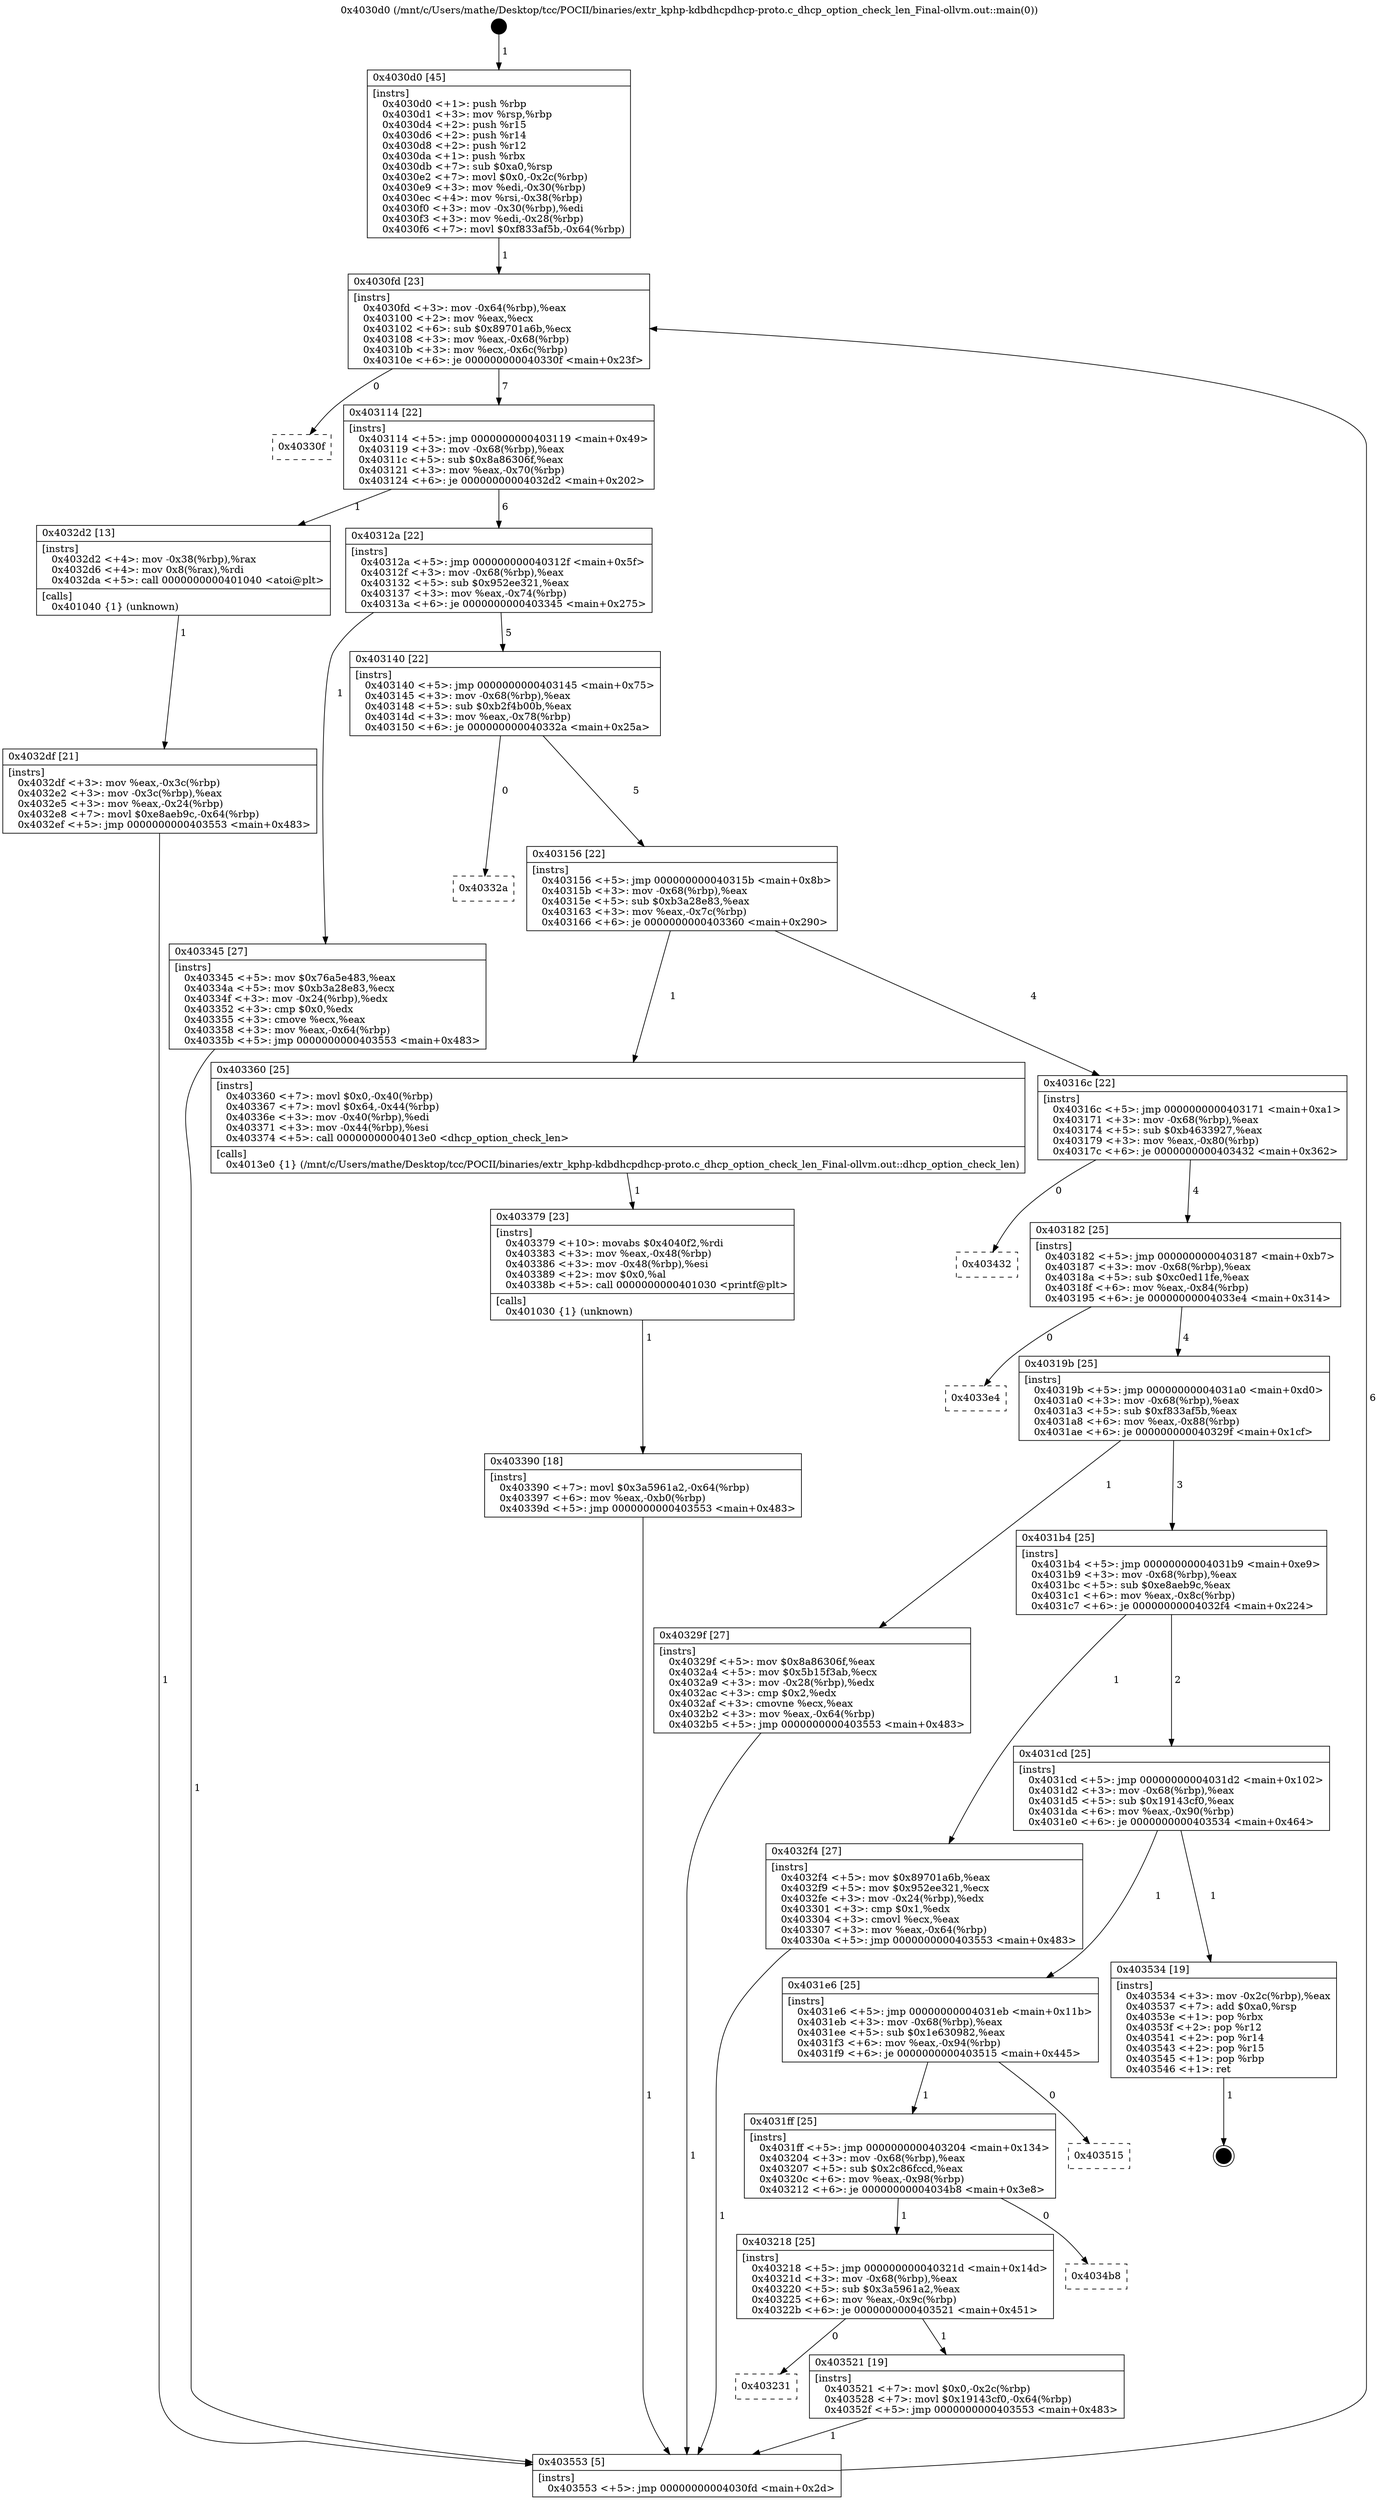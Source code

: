 digraph "0x4030d0" {
  label = "0x4030d0 (/mnt/c/Users/mathe/Desktop/tcc/POCII/binaries/extr_kphp-kdbdhcpdhcp-proto.c_dhcp_option_check_len_Final-ollvm.out::main(0))"
  labelloc = "t"
  node[shape=record]

  Entry [label="",width=0.3,height=0.3,shape=circle,fillcolor=black,style=filled]
  "0x4030fd" [label="{
     0x4030fd [23]\l
     | [instrs]\l
     &nbsp;&nbsp;0x4030fd \<+3\>: mov -0x64(%rbp),%eax\l
     &nbsp;&nbsp;0x403100 \<+2\>: mov %eax,%ecx\l
     &nbsp;&nbsp;0x403102 \<+6\>: sub $0x89701a6b,%ecx\l
     &nbsp;&nbsp;0x403108 \<+3\>: mov %eax,-0x68(%rbp)\l
     &nbsp;&nbsp;0x40310b \<+3\>: mov %ecx,-0x6c(%rbp)\l
     &nbsp;&nbsp;0x40310e \<+6\>: je 000000000040330f \<main+0x23f\>\l
  }"]
  "0x40330f" [label="{
     0x40330f\l
  }", style=dashed]
  "0x403114" [label="{
     0x403114 [22]\l
     | [instrs]\l
     &nbsp;&nbsp;0x403114 \<+5\>: jmp 0000000000403119 \<main+0x49\>\l
     &nbsp;&nbsp;0x403119 \<+3\>: mov -0x68(%rbp),%eax\l
     &nbsp;&nbsp;0x40311c \<+5\>: sub $0x8a86306f,%eax\l
     &nbsp;&nbsp;0x403121 \<+3\>: mov %eax,-0x70(%rbp)\l
     &nbsp;&nbsp;0x403124 \<+6\>: je 00000000004032d2 \<main+0x202\>\l
  }"]
  Exit [label="",width=0.3,height=0.3,shape=circle,fillcolor=black,style=filled,peripheries=2]
  "0x4032d2" [label="{
     0x4032d2 [13]\l
     | [instrs]\l
     &nbsp;&nbsp;0x4032d2 \<+4\>: mov -0x38(%rbp),%rax\l
     &nbsp;&nbsp;0x4032d6 \<+4\>: mov 0x8(%rax),%rdi\l
     &nbsp;&nbsp;0x4032da \<+5\>: call 0000000000401040 \<atoi@plt\>\l
     | [calls]\l
     &nbsp;&nbsp;0x401040 \{1\} (unknown)\l
  }"]
  "0x40312a" [label="{
     0x40312a [22]\l
     | [instrs]\l
     &nbsp;&nbsp;0x40312a \<+5\>: jmp 000000000040312f \<main+0x5f\>\l
     &nbsp;&nbsp;0x40312f \<+3\>: mov -0x68(%rbp),%eax\l
     &nbsp;&nbsp;0x403132 \<+5\>: sub $0x952ee321,%eax\l
     &nbsp;&nbsp;0x403137 \<+3\>: mov %eax,-0x74(%rbp)\l
     &nbsp;&nbsp;0x40313a \<+6\>: je 0000000000403345 \<main+0x275\>\l
  }"]
  "0x403231" [label="{
     0x403231\l
  }", style=dashed]
  "0x403345" [label="{
     0x403345 [27]\l
     | [instrs]\l
     &nbsp;&nbsp;0x403345 \<+5\>: mov $0x76a5e483,%eax\l
     &nbsp;&nbsp;0x40334a \<+5\>: mov $0xb3a28e83,%ecx\l
     &nbsp;&nbsp;0x40334f \<+3\>: mov -0x24(%rbp),%edx\l
     &nbsp;&nbsp;0x403352 \<+3\>: cmp $0x0,%edx\l
     &nbsp;&nbsp;0x403355 \<+3\>: cmove %ecx,%eax\l
     &nbsp;&nbsp;0x403358 \<+3\>: mov %eax,-0x64(%rbp)\l
     &nbsp;&nbsp;0x40335b \<+5\>: jmp 0000000000403553 \<main+0x483\>\l
  }"]
  "0x403140" [label="{
     0x403140 [22]\l
     | [instrs]\l
     &nbsp;&nbsp;0x403140 \<+5\>: jmp 0000000000403145 \<main+0x75\>\l
     &nbsp;&nbsp;0x403145 \<+3\>: mov -0x68(%rbp),%eax\l
     &nbsp;&nbsp;0x403148 \<+5\>: sub $0xb2f4b00b,%eax\l
     &nbsp;&nbsp;0x40314d \<+3\>: mov %eax,-0x78(%rbp)\l
     &nbsp;&nbsp;0x403150 \<+6\>: je 000000000040332a \<main+0x25a\>\l
  }"]
  "0x403521" [label="{
     0x403521 [19]\l
     | [instrs]\l
     &nbsp;&nbsp;0x403521 \<+7\>: movl $0x0,-0x2c(%rbp)\l
     &nbsp;&nbsp;0x403528 \<+7\>: movl $0x19143cf0,-0x64(%rbp)\l
     &nbsp;&nbsp;0x40352f \<+5\>: jmp 0000000000403553 \<main+0x483\>\l
  }"]
  "0x40332a" [label="{
     0x40332a\l
  }", style=dashed]
  "0x403156" [label="{
     0x403156 [22]\l
     | [instrs]\l
     &nbsp;&nbsp;0x403156 \<+5\>: jmp 000000000040315b \<main+0x8b\>\l
     &nbsp;&nbsp;0x40315b \<+3\>: mov -0x68(%rbp),%eax\l
     &nbsp;&nbsp;0x40315e \<+5\>: sub $0xb3a28e83,%eax\l
     &nbsp;&nbsp;0x403163 \<+3\>: mov %eax,-0x7c(%rbp)\l
     &nbsp;&nbsp;0x403166 \<+6\>: je 0000000000403360 \<main+0x290\>\l
  }"]
  "0x403218" [label="{
     0x403218 [25]\l
     | [instrs]\l
     &nbsp;&nbsp;0x403218 \<+5\>: jmp 000000000040321d \<main+0x14d\>\l
     &nbsp;&nbsp;0x40321d \<+3\>: mov -0x68(%rbp),%eax\l
     &nbsp;&nbsp;0x403220 \<+5\>: sub $0x3a5961a2,%eax\l
     &nbsp;&nbsp;0x403225 \<+6\>: mov %eax,-0x9c(%rbp)\l
     &nbsp;&nbsp;0x40322b \<+6\>: je 0000000000403521 \<main+0x451\>\l
  }"]
  "0x403360" [label="{
     0x403360 [25]\l
     | [instrs]\l
     &nbsp;&nbsp;0x403360 \<+7\>: movl $0x0,-0x40(%rbp)\l
     &nbsp;&nbsp;0x403367 \<+7\>: movl $0x64,-0x44(%rbp)\l
     &nbsp;&nbsp;0x40336e \<+3\>: mov -0x40(%rbp),%edi\l
     &nbsp;&nbsp;0x403371 \<+3\>: mov -0x44(%rbp),%esi\l
     &nbsp;&nbsp;0x403374 \<+5\>: call 00000000004013e0 \<dhcp_option_check_len\>\l
     | [calls]\l
     &nbsp;&nbsp;0x4013e0 \{1\} (/mnt/c/Users/mathe/Desktop/tcc/POCII/binaries/extr_kphp-kdbdhcpdhcp-proto.c_dhcp_option_check_len_Final-ollvm.out::dhcp_option_check_len)\l
  }"]
  "0x40316c" [label="{
     0x40316c [22]\l
     | [instrs]\l
     &nbsp;&nbsp;0x40316c \<+5\>: jmp 0000000000403171 \<main+0xa1\>\l
     &nbsp;&nbsp;0x403171 \<+3\>: mov -0x68(%rbp),%eax\l
     &nbsp;&nbsp;0x403174 \<+5\>: sub $0xb4633927,%eax\l
     &nbsp;&nbsp;0x403179 \<+3\>: mov %eax,-0x80(%rbp)\l
     &nbsp;&nbsp;0x40317c \<+6\>: je 0000000000403432 \<main+0x362\>\l
  }"]
  "0x4034b8" [label="{
     0x4034b8\l
  }", style=dashed]
  "0x403432" [label="{
     0x403432\l
  }", style=dashed]
  "0x403182" [label="{
     0x403182 [25]\l
     | [instrs]\l
     &nbsp;&nbsp;0x403182 \<+5\>: jmp 0000000000403187 \<main+0xb7\>\l
     &nbsp;&nbsp;0x403187 \<+3\>: mov -0x68(%rbp),%eax\l
     &nbsp;&nbsp;0x40318a \<+5\>: sub $0xc0ed11fe,%eax\l
     &nbsp;&nbsp;0x40318f \<+6\>: mov %eax,-0x84(%rbp)\l
     &nbsp;&nbsp;0x403195 \<+6\>: je 00000000004033e4 \<main+0x314\>\l
  }"]
  "0x4031ff" [label="{
     0x4031ff [25]\l
     | [instrs]\l
     &nbsp;&nbsp;0x4031ff \<+5\>: jmp 0000000000403204 \<main+0x134\>\l
     &nbsp;&nbsp;0x403204 \<+3\>: mov -0x68(%rbp),%eax\l
     &nbsp;&nbsp;0x403207 \<+5\>: sub $0x2c86fccd,%eax\l
     &nbsp;&nbsp;0x40320c \<+6\>: mov %eax,-0x98(%rbp)\l
     &nbsp;&nbsp;0x403212 \<+6\>: je 00000000004034b8 \<main+0x3e8\>\l
  }"]
  "0x4033e4" [label="{
     0x4033e4\l
  }", style=dashed]
  "0x40319b" [label="{
     0x40319b [25]\l
     | [instrs]\l
     &nbsp;&nbsp;0x40319b \<+5\>: jmp 00000000004031a0 \<main+0xd0\>\l
     &nbsp;&nbsp;0x4031a0 \<+3\>: mov -0x68(%rbp),%eax\l
     &nbsp;&nbsp;0x4031a3 \<+5\>: sub $0xf833af5b,%eax\l
     &nbsp;&nbsp;0x4031a8 \<+6\>: mov %eax,-0x88(%rbp)\l
     &nbsp;&nbsp;0x4031ae \<+6\>: je 000000000040329f \<main+0x1cf\>\l
  }"]
  "0x403515" [label="{
     0x403515\l
  }", style=dashed]
  "0x40329f" [label="{
     0x40329f [27]\l
     | [instrs]\l
     &nbsp;&nbsp;0x40329f \<+5\>: mov $0x8a86306f,%eax\l
     &nbsp;&nbsp;0x4032a4 \<+5\>: mov $0x5b15f3ab,%ecx\l
     &nbsp;&nbsp;0x4032a9 \<+3\>: mov -0x28(%rbp),%edx\l
     &nbsp;&nbsp;0x4032ac \<+3\>: cmp $0x2,%edx\l
     &nbsp;&nbsp;0x4032af \<+3\>: cmovne %ecx,%eax\l
     &nbsp;&nbsp;0x4032b2 \<+3\>: mov %eax,-0x64(%rbp)\l
     &nbsp;&nbsp;0x4032b5 \<+5\>: jmp 0000000000403553 \<main+0x483\>\l
  }"]
  "0x4031b4" [label="{
     0x4031b4 [25]\l
     | [instrs]\l
     &nbsp;&nbsp;0x4031b4 \<+5\>: jmp 00000000004031b9 \<main+0xe9\>\l
     &nbsp;&nbsp;0x4031b9 \<+3\>: mov -0x68(%rbp),%eax\l
     &nbsp;&nbsp;0x4031bc \<+5\>: sub $0xe8aeb9c,%eax\l
     &nbsp;&nbsp;0x4031c1 \<+6\>: mov %eax,-0x8c(%rbp)\l
     &nbsp;&nbsp;0x4031c7 \<+6\>: je 00000000004032f4 \<main+0x224\>\l
  }"]
  "0x403553" [label="{
     0x403553 [5]\l
     | [instrs]\l
     &nbsp;&nbsp;0x403553 \<+5\>: jmp 00000000004030fd \<main+0x2d\>\l
  }"]
  "0x4030d0" [label="{
     0x4030d0 [45]\l
     | [instrs]\l
     &nbsp;&nbsp;0x4030d0 \<+1\>: push %rbp\l
     &nbsp;&nbsp;0x4030d1 \<+3\>: mov %rsp,%rbp\l
     &nbsp;&nbsp;0x4030d4 \<+2\>: push %r15\l
     &nbsp;&nbsp;0x4030d6 \<+2\>: push %r14\l
     &nbsp;&nbsp;0x4030d8 \<+2\>: push %r12\l
     &nbsp;&nbsp;0x4030da \<+1\>: push %rbx\l
     &nbsp;&nbsp;0x4030db \<+7\>: sub $0xa0,%rsp\l
     &nbsp;&nbsp;0x4030e2 \<+7\>: movl $0x0,-0x2c(%rbp)\l
     &nbsp;&nbsp;0x4030e9 \<+3\>: mov %edi,-0x30(%rbp)\l
     &nbsp;&nbsp;0x4030ec \<+4\>: mov %rsi,-0x38(%rbp)\l
     &nbsp;&nbsp;0x4030f0 \<+3\>: mov -0x30(%rbp),%edi\l
     &nbsp;&nbsp;0x4030f3 \<+3\>: mov %edi,-0x28(%rbp)\l
     &nbsp;&nbsp;0x4030f6 \<+7\>: movl $0xf833af5b,-0x64(%rbp)\l
  }"]
  "0x4032df" [label="{
     0x4032df [21]\l
     | [instrs]\l
     &nbsp;&nbsp;0x4032df \<+3\>: mov %eax,-0x3c(%rbp)\l
     &nbsp;&nbsp;0x4032e2 \<+3\>: mov -0x3c(%rbp),%eax\l
     &nbsp;&nbsp;0x4032e5 \<+3\>: mov %eax,-0x24(%rbp)\l
     &nbsp;&nbsp;0x4032e8 \<+7\>: movl $0xe8aeb9c,-0x64(%rbp)\l
     &nbsp;&nbsp;0x4032ef \<+5\>: jmp 0000000000403553 \<main+0x483\>\l
  }"]
  "0x4031e6" [label="{
     0x4031e6 [25]\l
     | [instrs]\l
     &nbsp;&nbsp;0x4031e6 \<+5\>: jmp 00000000004031eb \<main+0x11b\>\l
     &nbsp;&nbsp;0x4031eb \<+3\>: mov -0x68(%rbp),%eax\l
     &nbsp;&nbsp;0x4031ee \<+5\>: sub $0x1e630982,%eax\l
     &nbsp;&nbsp;0x4031f3 \<+6\>: mov %eax,-0x94(%rbp)\l
     &nbsp;&nbsp;0x4031f9 \<+6\>: je 0000000000403515 \<main+0x445\>\l
  }"]
  "0x4032f4" [label="{
     0x4032f4 [27]\l
     | [instrs]\l
     &nbsp;&nbsp;0x4032f4 \<+5\>: mov $0x89701a6b,%eax\l
     &nbsp;&nbsp;0x4032f9 \<+5\>: mov $0x952ee321,%ecx\l
     &nbsp;&nbsp;0x4032fe \<+3\>: mov -0x24(%rbp),%edx\l
     &nbsp;&nbsp;0x403301 \<+3\>: cmp $0x1,%edx\l
     &nbsp;&nbsp;0x403304 \<+3\>: cmovl %ecx,%eax\l
     &nbsp;&nbsp;0x403307 \<+3\>: mov %eax,-0x64(%rbp)\l
     &nbsp;&nbsp;0x40330a \<+5\>: jmp 0000000000403553 \<main+0x483\>\l
  }"]
  "0x4031cd" [label="{
     0x4031cd [25]\l
     | [instrs]\l
     &nbsp;&nbsp;0x4031cd \<+5\>: jmp 00000000004031d2 \<main+0x102\>\l
     &nbsp;&nbsp;0x4031d2 \<+3\>: mov -0x68(%rbp),%eax\l
     &nbsp;&nbsp;0x4031d5 \<+5\>: sub $0x19143cf0,%eax\l
     &nbsp;&nbsp;0x4031da \<+6\>: mov %eax,-0x90(%rbp)\l
     &nbsp;&nbsp;0x4031e0 \<+6\>: je 0000000000403534 \<main+0x464\>\l
  }"]
  "0x403379" [label="{
     0x403379 [23]\l
     | [instrs]\l
     &nbsp;&nbsp;0x403379 \<+10\>: movabs $0x4040f2,%rdi\l
     &nbsp;&nbsp;0x403383 \<+3\>: mov %eax,-0x48(%rbp)\l
     &nbsp;&nbsp;0x403386 \<+3\>: mov -0x48(%rbp),%esi\l
     &nbsp;&nbsp;0x403389 \<+2\>: mov $0x0,%al\l
     &nbsp;&nbsp;0x40338b \<+5\>: call 0000000000401030 \<printf@plt\>\l
     | [calls]\l
     &nbsp;&nbsp;0x401030 \{1\} (unknown)\l
  }"]
  "0x403390" [label="{
     0x403390 [18]\l
     | [instrs]\l
     &nbsp;&nbsp;0x403390 \<+7\>: movl $0x3a5961a2,-0x64(%rbp)\l
     &nbsp;&nbsp;0x403397 \<+6\>: mov %eax,-0xb0(%rbp)\l
     &nbsp;&nbsp;0x40339d \<+5\>: jmp 0000000000403553 \<main+0x483\>\l
  }"]
  "0x403534" [label="{
     0x403534 [19]\l
     | [instrs]\l
     &nbsp;&nbsp;0x403534 \<+3\>: mov -0x2c(%rbp),%eax\l
     &nbsp;&nbsp;0x403537 \<+7\>: add $0xa0,%rsp\l
     &nbsp;&nbsp;0x40353e \<+1\>: pop %rbx\l
     &nbsp;&nbsp;0x40353f \<+2\>: pop %r12\l
     &nbsp;&nbsp;0x403541 \<+2\>: pop %r14\l
     &nbsp;&nbsp;0x403543 \<+2\>: pop %r15\l
     &nbsp;&nbsp;0x403545 \<+1\>: pop %rbp\l
     &nbsp;&nbsp;0x403546 \<+1\>: ret\l
  }"]
  Entry -> "0x4030d0" [label=" 1"]
  "0x4030fd" -> "0x40330f" [label=" 0"]
  "0x4030fd" -> "0x403114" [label=" 7"]
  "0x403534" -> Exit [label=" 1"]
  "0x403114" -> "0x4032d2" [label=" 1"]
  "0x403114" -> "0x40312a" [label=" 6"]
  "0x403521" -> "0x403553" [label=" 1"]
  "0x40312a" -> "0x403345" [label=" 1"]
  "0x40312a" -> "0x403140" [label=" 5"]
  "0x403218" -> "0x403231" [label=" 0"]
  "0x403140" -> "0x40332a" [label=" 0"]
  "0x403140" -> "0x403156" [label=" 5"]
  "0x403218" -> "0x403521" [label=" 1"]
  "0x403156" -> "0x403360" [label=" 1"]
  "0x403156" -> "0x40316c" [label=" 4"]
  "0x4031ff" -> "0x403218" [label=" 1"]
  "0x40316c" -> "0x403432" [label=" 0"]
  "0x40316c" -> "0x403182" [label=" 4"]
  "0x4031ff" -> "0x4034b8" [label=" 0"]
  "0x403182" -> "0x4033e4" [label=" 0"]
  "0x403182" -> "0x40319b" [label=" 4"]
  "0x4031e6" -> "0x4031ff" [label=" 1"]
  "0x40319b" -> "0x40329f" [label=" 1"]
  "0x40319b" -> "0x4031b4" [label=" 3"]
  "0x40329f" -> "0x403553" [label=" 1"]
  "0x4030d0" -> "0x4030fd" [label=" 1"]
  "0x403553" -> "0x4030fd" [label=" 6"]
  "0x4032d2" -> "0x4032df" [label=" 1"]
  "0x4032df" -> "0x403553" [label=" 1"]
  "0x4031e6" -> "0x403515" [label=" 0"]
  "0x4031b4" -> "0x4032f4" [label=" 1"]
  "0x4031b4" -> "0x4031cd" [label=" 2"]
  "0x4032f4" -> "0x403553" [label=" 1"]
  "0x403345" -> "0x403553" [label=" 1"]
  "0x403360" -> "0x403379" [label=" 1"]
  "0x403379" -> "0x403390" [label=" 1"]
  "0x403390" -> "0x403553" [label=" 1"]
  "0x4031cd" -> "0x4031e6" [label=" 1"]
  "0x4031cd" -> "0x403534" [label=" 1"]
}
